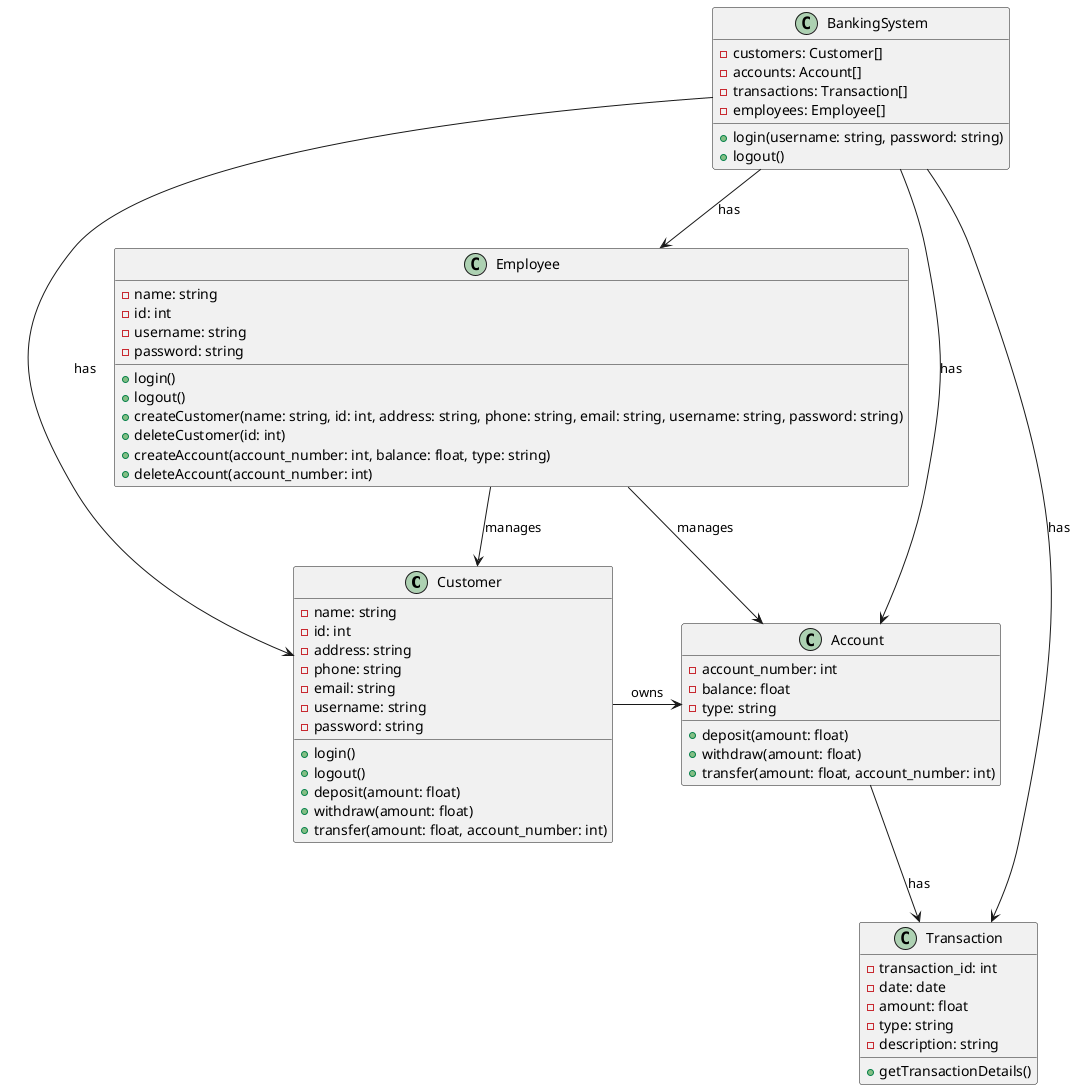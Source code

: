 @startuml
class Customer {
  -name: string
  -id: int
  -address: string
  -phone: string
  -email: string
  -username: string
  -password: string
  +login()
  +logout()
  +deposit(amount: float)
  +withdraw(amount: float)
  +transfer(amount: float, account_number: int)
}

class Account {
  -account_number: int
  -balance: float
  -type: string
  +deposit(amount: float)
  +withdraw(amount: float)
  +transfer(amount: float, account_number: int)
}

class Transaction {
  -transaction_id: int
  -date: date
  -amount: float
  -type: string
  -description: string
  +getTransactionDetails()
}

class Employee {
  -name: string
  -id: int
  -username: string
  -password: string
  +login()
  +logout()
  +createCustomer(name: string, id: int, address: string, phone: string, email: string, username: string, password: string)
  +deleteCustomer(id: int)
  +createAccount(account_number: int, balance: float, type: string)
  +deleteAccount(account_number: int)
}

class BankingSystem {
  -customers: Customer[]
  -accounts: Account[]
  -transactions: Transaction[]
  -employees: Employee[]
  +login(username: string, password: string)
  +logout()
}

Customer -> Account : owns
Account --> Transaction : has
Employee --> Customer : manages
Employee --> Account : manages
BankingSystem --> Employee : has
BankingSystem --> Customer : has
BankingSystem --> Account : has
BankingSystem --> Transaction : has
@enduml

